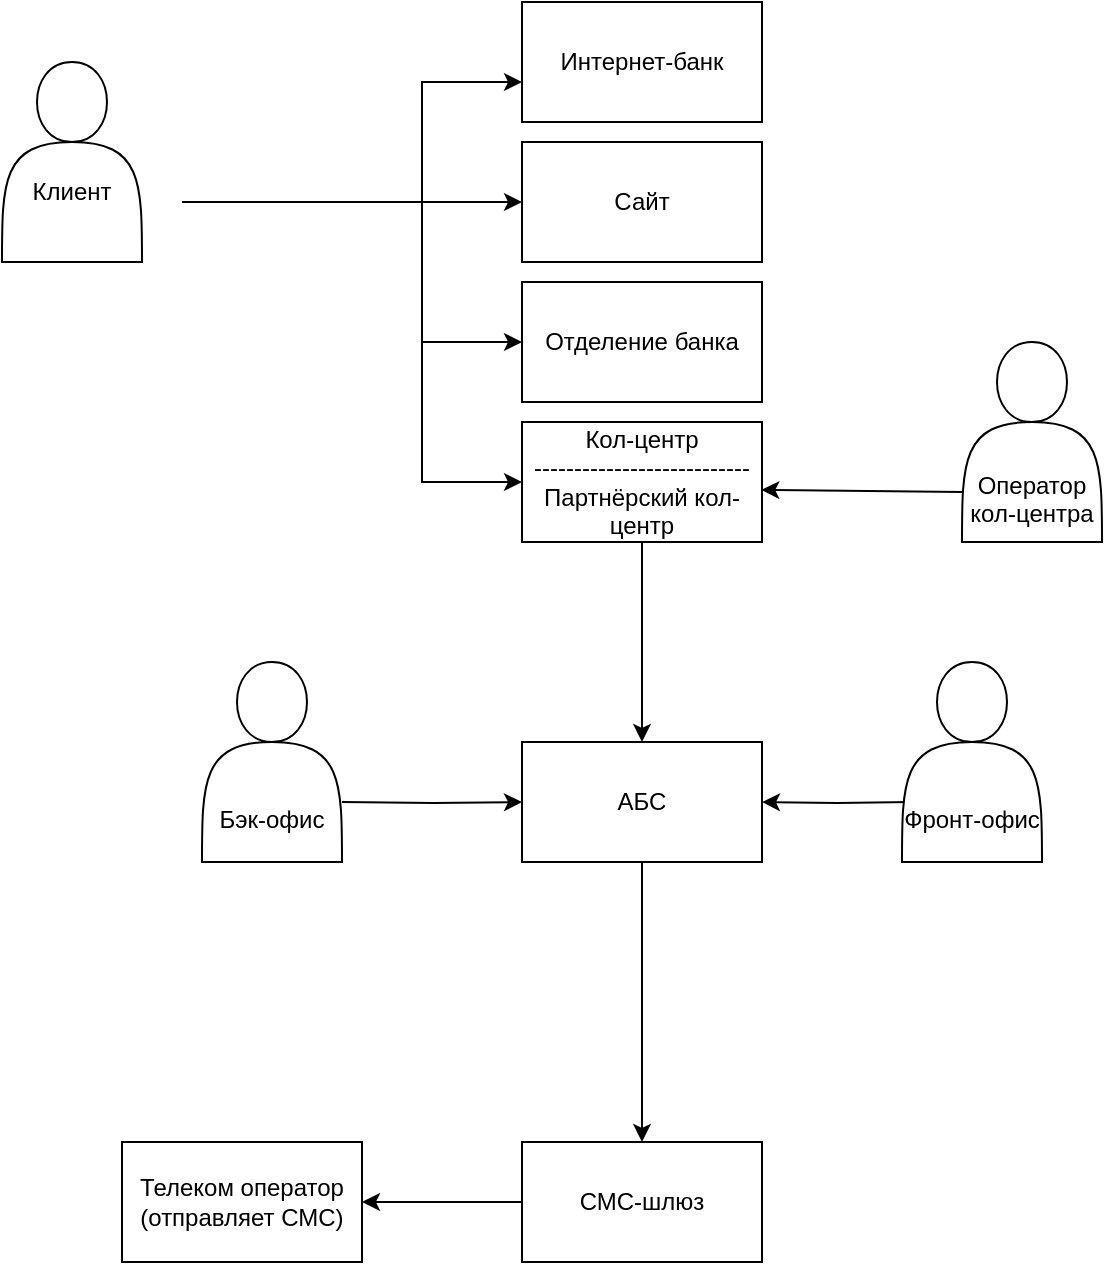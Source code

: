 <mxfile version="26.0.16">
  <diagram id="8SUYF-BS6SLsGB2auCux" name="Схема интеграции приложений">
    <mxGraphModel dx="1242" dy="815" grid="1" gridSize="10" guides="1" tooltips="1" connect="1" arrows="1" fold="1" page="1" pageScale="1" pageWidth="850" pageHeight="1100" math="0" shadow="0">
      <root>
        <mxCell id="0" />
        <mxCell id="1" parent="0" />
        <mxCell id="fZTr_ihXglEw_Hg73Kvk-1" value="&lt;div&gt;&lt;br&gt;&lt;/div&gt;&lt;div&gt;&lt;br&gt;&lt;/div&gt;Клиент" style="shape=actor;whiteSpace=wrap;html=1;" parent="1" vertex="1">
          <mxGeometry x="190" y="190" width="70" height="100" as="geometry" />
        </mxCell>
        <mxCell id="fZTr_ihXglEw_Hg73Kvk-2" value="" style="endArrow=classic;html=1;rounded=0;" parent="1" edge="1">
          <mxGeometry width="50" height="50" relative="1" as="geometry">
            <mxPoint x="280" y="260" as="sourcePoint" />
            <mxPoint x="450" y="200" as="targetPoint" />
            <Array as="points">
              <mxPoint x="400" y="260" />
              <mxPoint x="400" y="200" />
            </Array>
          </mxGeometry>
        </mxCell>
        <mxCell id="fZTr_ihXglEw_Hg73Kvk-3" value="" style="endArrow=classic;html=1;rounded=0;" parent="1" edge="1">
          <mxGeometry width="50" height="50" relative="1" as="geometry">
            <mxPoint x="280" y="260" as="sourcePoint" />
            <mxPoint x="450" y="330" as="targetPoint" />
            <Array as="points">
              <mxPoint x="400" y="260" />
              <mxPoint x="400" y="330" />
              <mxPoint x="430" y="330" />
            </Array>
          </mxGeometry>
        </mxCell>
        <mxCell id="fZTr_ihXglEw_Hg73Kvk-4" value="" style="endArrow=classic;html=1;rounded=0;" parent="1" edge="1">
          <mxGeometry width="50" height="50" relative="1" as="geometry">
            <mxPoint x="390" y="260" as="sourcePoint" />
            <mxPoint x="450" y="260" as="targetPoint" />
          </mxGeometry>
        </mxCell>
        <mxCell id="fZTr_ihXglEw_Hg73Kvk-5" value="Интернет-банк" style="rounded=0;whiteSpace=wrap;html=1;" parent="1" vertex="1">
          <mxGeometry x="450" y="160" width="120" height="60" as="geometry" />
        </mxCell>
        <mxCell id="fZTr_ihXglEw_Hg73Kvk-6" value="Сайт" style="rounded=0;whiteSpace=wrap;html=1;" parent="1" vertex="1">
          <mxGeometry x="450" y="230" width="120" height="60" as="geometry" />
        </mxCell>
        <mxCell id="fZTr_ihXglEw_Hg73Kvk-7" value="Отделение банка" style="rounded=0;whiteSpace=wrap;html=1;" parent="1" vertex="1">
          <mxGeometry x="450" y="300" width="120" height="60" as="geometry" />
        </mxCell>
        <mxCell id="fZTr_ihXglEw_Hg73Kvk-8" value="" style="endArrow=classic;html=1;rounded=0;entryX=0;entryY=0.5;entryDx=0;entryDy=0;" parent="1" target="fZTr_ihXglEw_Hg73Kvk-9" edge="1">
          <mxGeometry width="50" height="50" relative="1" as="geometry">
            <mxPoint x="400" y="330" as="sourcePoint" />
            <mxPoint x="400" y="440" as="targetPoint" />
            <Array as="points">
              <mxPoint x="400" y="400" />
            </Array>
          </mxGeometry>
        </mxCell>
        <mxCell id="fZTr_ihXglEw_Hg73Kvk-9" value="Кол-центр&lt;br&gt;---------------------------&lt;br&gt;Партнёрский кол-центр" style="rounded=0;whiteSpace=wrap;html=1;" parent="1" vertex="1">
          <mxGeometry x="450" y="370" width="120" height="60" as="geometry" />
        </mxCell>
        <mxCell id="fZTr_ihXglEw_Hg73Kvk-12" value="&lt;div&gt;&lt;br&gt;&lt;/div&gt;&lt;div&gt;&lt;br&gt;&lt;/div&gt;&lt;div&gt;&lt;br&gt;&lt;/div&gt;&lt;div&gt;&lt;br&gt;&lt;/div&gt;&lt;div&gt;Оператор&lt;br&gt;кол-центра&lt;/div&gt;" style="shape=actor;whiteSpace=wrap;html=1;" parent="1" vertex="1">
          <mxGeometry x="670" y="330" width="70" height="100" as="geometry" />
        </mxCell>
        <mxCell id="fZTr_ihXglEw_Hg73Kvk-13" value="" style="endArrow=classic;html=1;rounded=0;exitX=0;exitY=0.75;exitDx=0;exitDy=0;entryX=0.997;entryY=0.566;entryDx=0;entryDy=0;entryPerimeter=0;" parent="1" source="fZTr_ihXglEw_Hg73Kvk-12" target="fZTr_ihXglEw_Hg73Kvk-9" edge="1">
          <mxGeometry width="50" height="50" relative="1" as="geometry">
            <mxPoint x="390" y="430" as="sourcePoint" />
            <mxPoint x="440" y="380" as="targetPoint" />
          </mxGeometry>
        </mxCell>
        <mxCell id="fZTr_ihXglEw_Hg73Kvk-14" value="" style="endArrow=classic;html=1;rounded=0;exitX=0.5;exitY=1;exitDx=0;exitDy=0;" parent="1" source="fZTr_ihXglEw_Hg73Kvk-9" edge="1">
          <mxGeometry width="50" height="50" relative="1" as="geometry">
            <mxPoint x="510" y="510" as="sourcePoint" />
            <mxPoint x="510" y="530" as="targetPoint" />
          </mxGeometry>
        </mxCell>
        <mxCell id="fZTr_ihXglEw_Hg73Kvk-17" value="" style="edgeStyle=orthogonalEdgeStyle;rounded=0;orthogonalLoop=1;jettySize=auto;html=1;entryX=1;entryY=0.5;entryDx=0;entryDy=0;" parent="1" target="fZTr_ihXglEw_Hg73Kvk-15" edge="1">
          <mxGeometry relative="1" as="geometry">
            <mxPoint x="645" y="560" as="sourcePoint" />
            <mxPoint x="670" y="560" as="targetPoint" />
          </mxGeometry>
        </mxCell>
        <mxCell id="fZTr_ihXglEw_Hg73Kvk-19" value="" style="edgeStyle=orthogonalEdgeStyle;rounded=0;orthogonalLoop=1;jettySize=auto;html=1;entryX=0;entryY=0.5;entryDx=0;entryDy=0;" parent="1" target="fZTr_ihXglEw_Hg73Kvk-15" edge="1">
          <mxGeometry relative="1" as="geometry">
            <mxPoint x="360" y="560" as="sourcePoint" />
            <mxPoint x="350" y="560" as="targetPoint" />
          </mxGeometry>
        </mxCell>
        <mxCell id="fZTr_ihXglEw_Hg73Kvk-15" value="АБС" style="rounded=0;whiteSpace=wrap;html=1;" parent="1" vertex="1">
          <mxGeometry x="450" y="530" width="120" height="60" as="geometry" />
        </mxCell>
        <mxCell id="fZTr_ihXglEw_Hg73Kvk-20" value="&lt;div&gt;&lt;br&gt;&lt;/div&gt;&lt;div&gt;&lt;br&gt;&lt;/div&gt;&lt;div&gt;&lt;br&gt;&lt;/div&gt;&lt;div&gt;&lt;br&gt;&lt;/div&gt;&lt;div&gt;Фронт-офис&lt;/div&gt;" style="shape=actor;whiteSpace=wrap;html=1;" parent="1" vertex="1">
          <mxGeometry x="640" y="490" width="70" height="100" as="geometry" />
        </mxCell>
        <mxCell id="fZTr_ihXglEw_Hg73Kvk-21" value="&lt;div&gt;&lt;br&gt;&lt;/div&gt;&lt;div&gt;&lt;br&gt;&lt;/div&gt;&lt;div&gt;&lt;br&gt;&lt;/div&gt;&lt;div&gt;&lt;br&gt;&lt;/div&gt;&lt;div&gt;Бэк-офис&lt;/div&gt;" style="shape=actor;whiteSpace=wrap;html=1;" parent="1" vertex="1">
          <mxGeometry x="290" y="490" width="70" height="100" as="geometry" />
        </mxCell>
        <mxCell id="fZTr_ihXglEw_Hg73Kvk-22" value="" style="endArrow=classic;html=1;rounded=0;exitX=0.5;exitY=1;exitDx=0;exitDy=0;entryX=0.5;entryY=0;entryDx=0;entryDy=0;" parent="1" source="fZTr_ihXglEw_Hg73Kvk-15" target="fZTr_ihXglEw_Hg73Kvk-23" edge="1">
          <mxGeometry width="50" height="50" relative="1" as="geometry">
            <mxPoint x="500" y="740" as="sourcePoint" />
            <mxPoint x="510" y="720" as="targetPoint" />
          </mxGeometry>
        </mxCell>
        <mxCell id="fZTr_ihXglEw_Hg73Kvk-23" value="СМС-шлюз" style="rounded=0;whiteSpace=wrap;html=1;" parent="1" vertex="1">
          <mxGeometry x="450" y="730" width="120" height="60" as="geometry" />
        </mxCell>
        <mxCell id="fZTr_ihXglEw_Hg73Kvk-24" value="" style="endArrow=classic;html=1;rounded=0;exitX=0;exitY=0.5;exitDx=0;exitDy=0;" parent="1" source="fZTr_ihXglEw_Hg73Kvk-23" edge="1">
          <mxGeometry width="50" height="50" relative="1" as="geometry">
            <mxPoint x="320" y="810" as="sourcePoint" />
            <mxPoint x="370" y="760" as="targetPoint" />
          </mxGeometry>
        </mxCell>
        <mxCell id="fZTr_ihXglEw_Hg73Kvk-25" value="Телеком оператор&lt;br&gt;(отправляет СМС)" style="rounded=0;whiteSpace=wrap;html=1;" parent="1" vertex="1">
          <mxGeometry x="250" y="730" width="120" height="60" as="geometry" />
        </mxCell>
      </root>
    </mxGraphModel>
  </diagram>
</mxfile>
